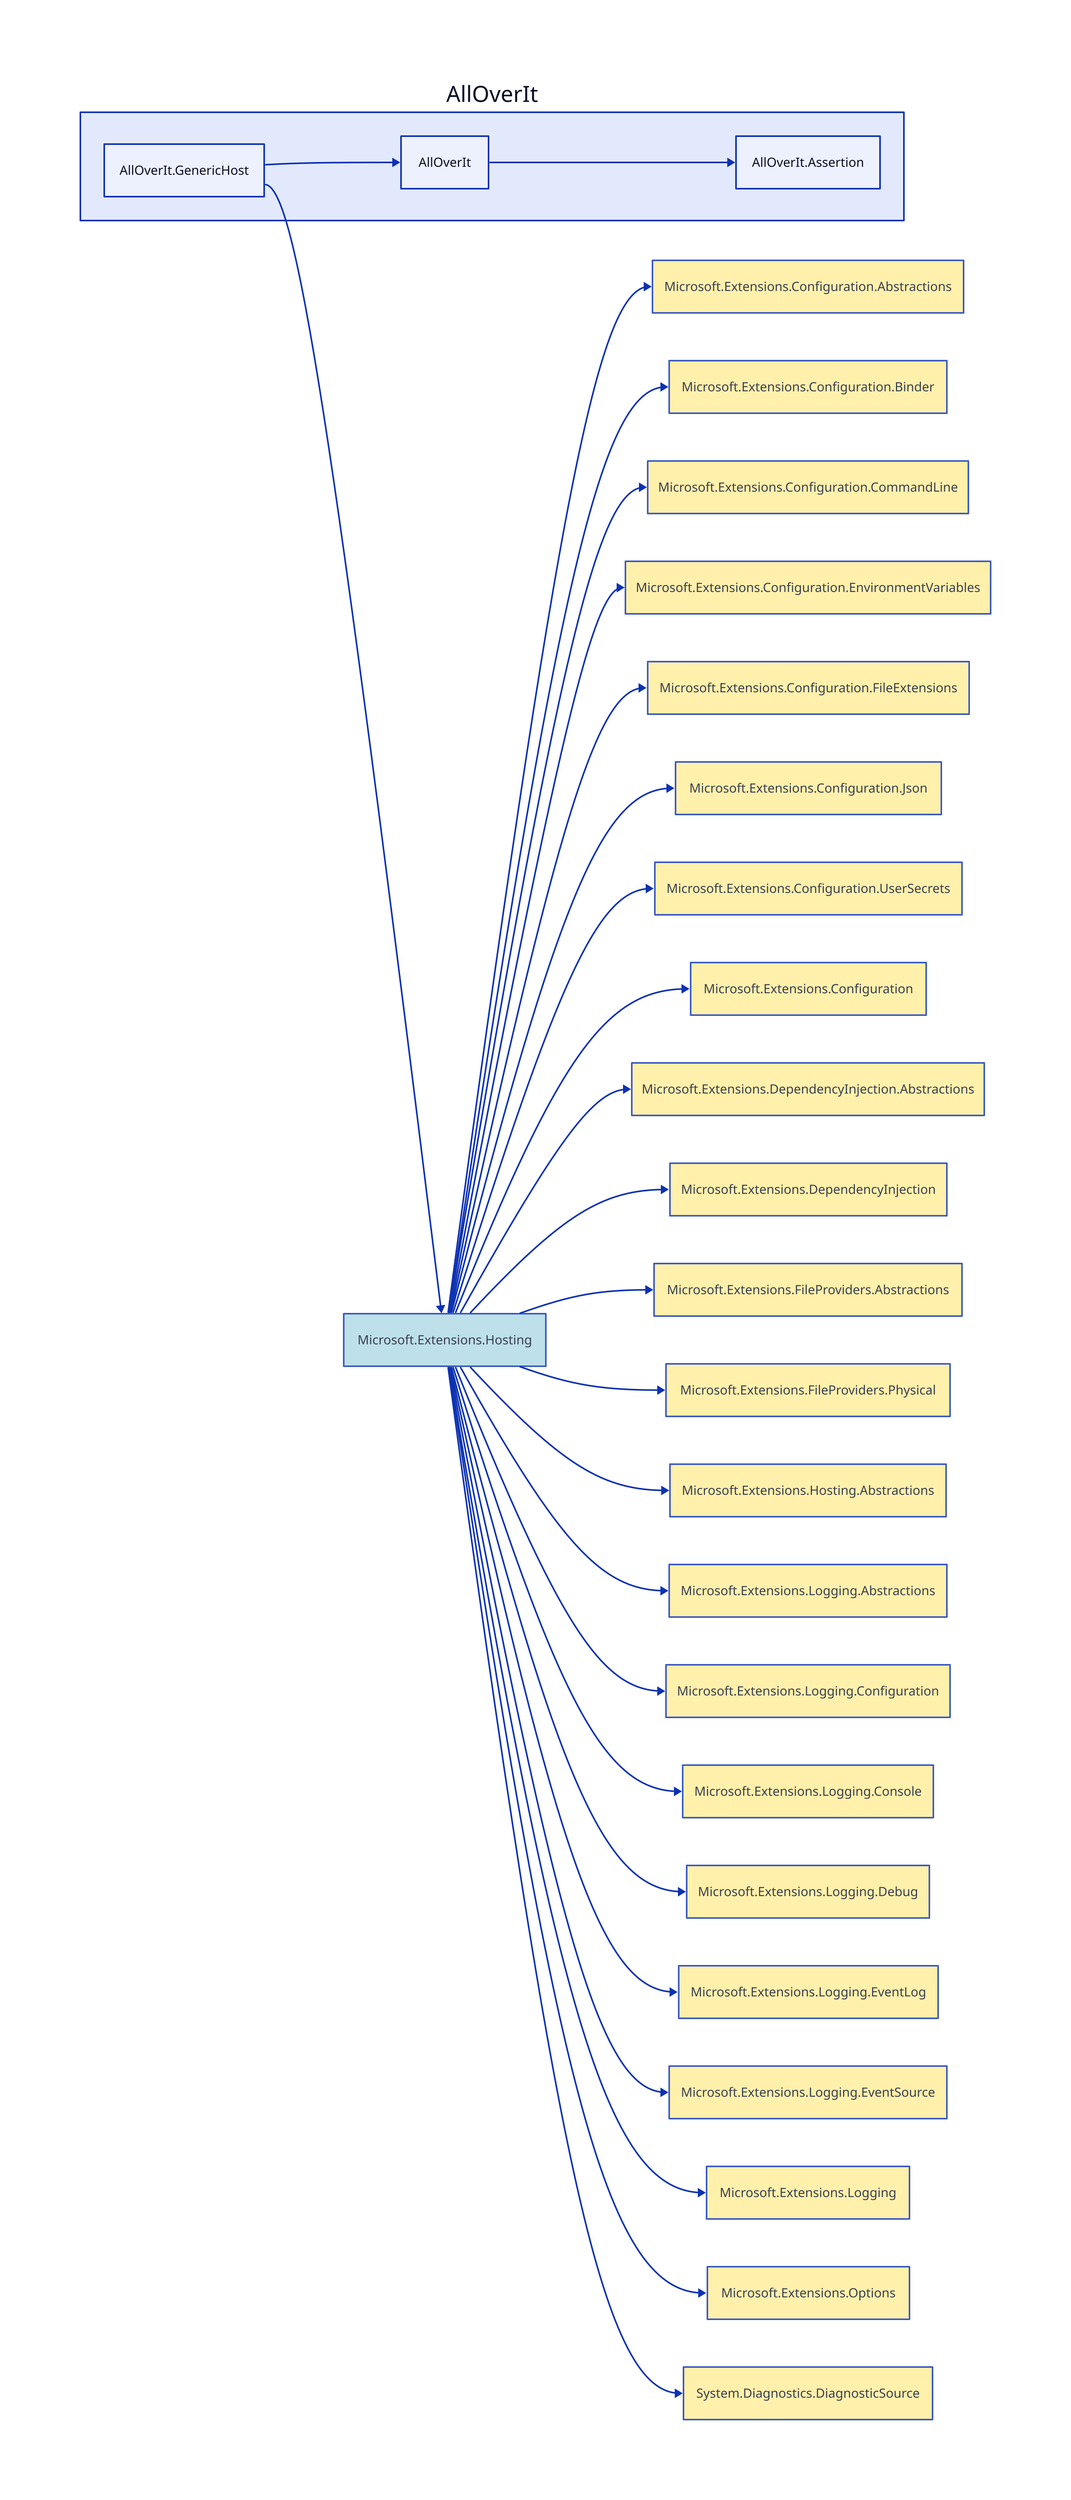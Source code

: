 direction: right

aoi: AllOverIt
aoi.alloverit-generichost: AllOverIt.GenericHost
microsoft-extensions-hosting: Microsoft.Extensions.Hosting
microsoft-extensions-hosting.style.fill: "#ADD8E6"
microsoft-extensions-hosting.style.opacity: 0.8
microsoft-extensions-configuration-abstractions: Microsoft.Extensions.Configuration.Abstractions
microsoft-extensions-configuration-abstractions.style.fill: "#FFEC96"
microsoft-extensions-configuration-abstractions.style.opacity: 0.8
microsoft-extensions-configuration-abstractions <- microsoft-extensions-hosting
microsoft-extensions-configuration-binder: Microsoft.Extensions.Configuration.Binder
microsoft-extensions-configuration-binder.style.fill: "#FFEC96"
microsoft-extensions-configuration-binder.style.opacity: 0.8
microsoft-extensions-configuration-binder <- microsoft-extensions-hosting
microsoft-extensions-configuration-commandline: Microsoft.Extensions.Configuration.CommandLine
microsoft-extensions-configuration-commandline.style.fill: "#FFEC96"
microsoft-extensions-configuration-commandline.style.opacity: 0.8
microsoft-extensions-configuration-commandline <- microsoft-extensions-hosting
microsoft-extensions-configuration-environmentvariables: Microsoft.Extensions.Configuration.EnvironmentVariables
microsoft-extensions-configuration-environmentvariables.style.fill: "#FFEC96"
microsoft-extensions-configuration-environmentvariables.style.opacity: 0.8
microsoft-extensions-configuration-environmentvariables <- microsoft-extensions-hosting
microsoft-extensions-configuration-fileextensions: Microsoft.Extensions.Configuration.FileExtensions
microsoft-extensions-configuration-fileextensions.style.fill: "#FFEC96"
microsoft-extensions-configuration-fileextensions.style.opacity: 0.8
microsoft-extensions-configuration-fileextensions <- microsoft-extensions-hosting
microsoft-extensions-configuration-json: Microsoft.Extensions.Configuration.Json
microsoft-extensions-configuration-json.style.fill: "#FFEC96"
microsoft-extensions-configuration-json.style.opacity: 0.8
microsoft-extensions-configuration-json <- microsoft-extensions-hosting
microsoft-extensions-configuration-usersecrets: Microsoft.Extensions.Configuration.UserSecrets
microsoft-extensions-configuration-usersecrets.style.fill: "#FFEC96"
microsoft-extensions-configuration-usersecrets.style.opacity: 0.8
microsoft-extensions-configuration-usersecrets <- microsoft-extensions-hosting
microsoft-extensions-configuration: Microsoft.Extensions.Configuration
microsoft-extensions-configuration.style.fill: "#FFEC96"
microsoft-extensions-configuration.style.opacity: 0.8
microsoft-extensions-configuration <- microsoft-extensions-hosting
microsoft-extensions-dependencyinjection-abstractions: Microsoft.Extensions.DependencyInjection.Abstractions
microsoft-extensions-dependencyinjection-abstractions.style.fill: "#FFEC96"
microsoft-extensions-dependencyinjection-abstractions.style.opacity: 0.8
microsoft-extensions-dependencyinjection-abstractions <- microsoft-extensions-hosting
microsoft-extensions-dependencyinjection: Microsoft.Extensions.DependencyInjection
microsoft-extensions-dependencyinjection.style.fill: "#FFEC96"
microsoft-extensions-dependencyinjection.style.opacity: 0.8
microsoft-extensions-dependencyinjection <- microsoft-extensions-hosting
microsoft-extensions-fileproviders-abstractions: Microsoft.Extensions.FileProviders.Abstractions
microsoft-extensions-fileproviders-abstractions.style.fill: "#FFEC96"
microsoft-extensions-fileproviders-abstractions.style.opacity: 0.8
microsoft-extensions-fileproviders-abstractions <- microsoft-extensions-hosting
microsoft-extensions-fileproviders-physical: Microsoft.Extensions.FileProviders.Physical
microsoft-extensions-fileproviders-physical.style.fill: "#FFEC96"
microsoft-extensions-fileproviders-physical.style.opacity: 0.8
microsoft-extensions-fileproviders-physical <- microsoft-extensions-hosting
microsoft-extensions-hosting-abstractions: Microsoft.Extensions.Hosting.Abstractions
microsoft-extensions-hosting-abstractions.style.fill: "#FFEC96"
microsoft-extensions-hosting-abstractions.style.opacity: 0.8
microsoft-extensions-hosting-abstractions <- microsoft-extensions-hosting
microsoft-extensions-logging-abstractions: Microsoft.Extensions.Logging.Abstractions
microsoft-extensions-logging-abstractions.style.fill: "#FFEC96"
microsoft-extensions-logging-abstractions.style.opacity: 0.8
microsoft-extensions-logging-abstractions <- microsoft-extensions-hosting
microsoft-extensions-logging-configuration: Microsoft.Extensions.Logging.Configuration
microsoft-extensions-logging-configuration.style.fill: "#FFEC96"
microsoft-extensions-logging-configuration.style.opacity: 0.8
microsoft-extensions-logging-configuration <- microsoft-extensions-hosting
microsoft-extensions-logging-console: Microsoft.Extensions.Logging.Console
microsoft-extensions-logging-console.style.fill: "#FFEC96"
microsoft-extensions-logging-console.style.opacity: 0.8
microsoft-extensions-logging-console <- microsoft-extensions-hosting
microsoft-extensions-logging-debug: Microsoft.Extensions.Logging.Debug
microsoft-extensions-logging-debug.style.fill: "#FFEC96"
microsoft-extensions-logging-debug.style.opacity: 0.8
microsoft-extensions-logging-debug <- microsoft-extensions-hosting
microsoft-extensions-logging-eventlog: Microsoft.Extensions.Logging.EventLog
microsoft-extensions-logging-eventlog.style.fill: "#FFEC96"
microsoft-extensions-logging-eventlog.style.opacity: 0.8
microsoft-extensions-logging-eventlog <- microsoft-extensions-hosting
microsoft-extensions-logging-eventsource: Microsoft.Extensions.Logging.EventSource
microsoft-extensions-logging-eventsource.style.fill: "#FFEC96"
microsoft-extensions-logging-eventsource.style.opacity: 0.8
microsoft-extensions-logging-eventsource <- microsoft-extensions-hosting
microsoft-extensions-logging: Microsoft.Extensions.Logging
microsoft-extensions-logging.style.fill: "#FFEC96"
microsoft-extensions-logging.style.opacity: 0.8
microsoft-extensions-logging <- microsoft-extensions-hosting
microsoft-extensions-options: Microsoft.Extensions.Options
microsoft-extensions-options.style.fill: "#FFEC96"
microsoft-extensions-options.style.opacity: 0.8
microsoft-extensions-options <- microsoft-extensions-hosting
system-diagnostics-diagnosticsource: System.Diagnostics.DiagnosticSource
system-diagnostics-diagnosticsource.style.fill: "#FFEC96"
system-diagnostics-diagnosticsource.style.opacity: 0.8
system-diagnostics-diagnosticsource <- microsoft-extensions-hosting
microsoft-extensions-hosting <- aoi.alloverit-generichost
aoi.alloverit: AllOverIt
aoi.alloverit-assertion: AllOverIt.Assertion
aoi.alloverit-assertion <- aoi.alloverit
aoi.alloverit <- aoi.alloverit-generichost
